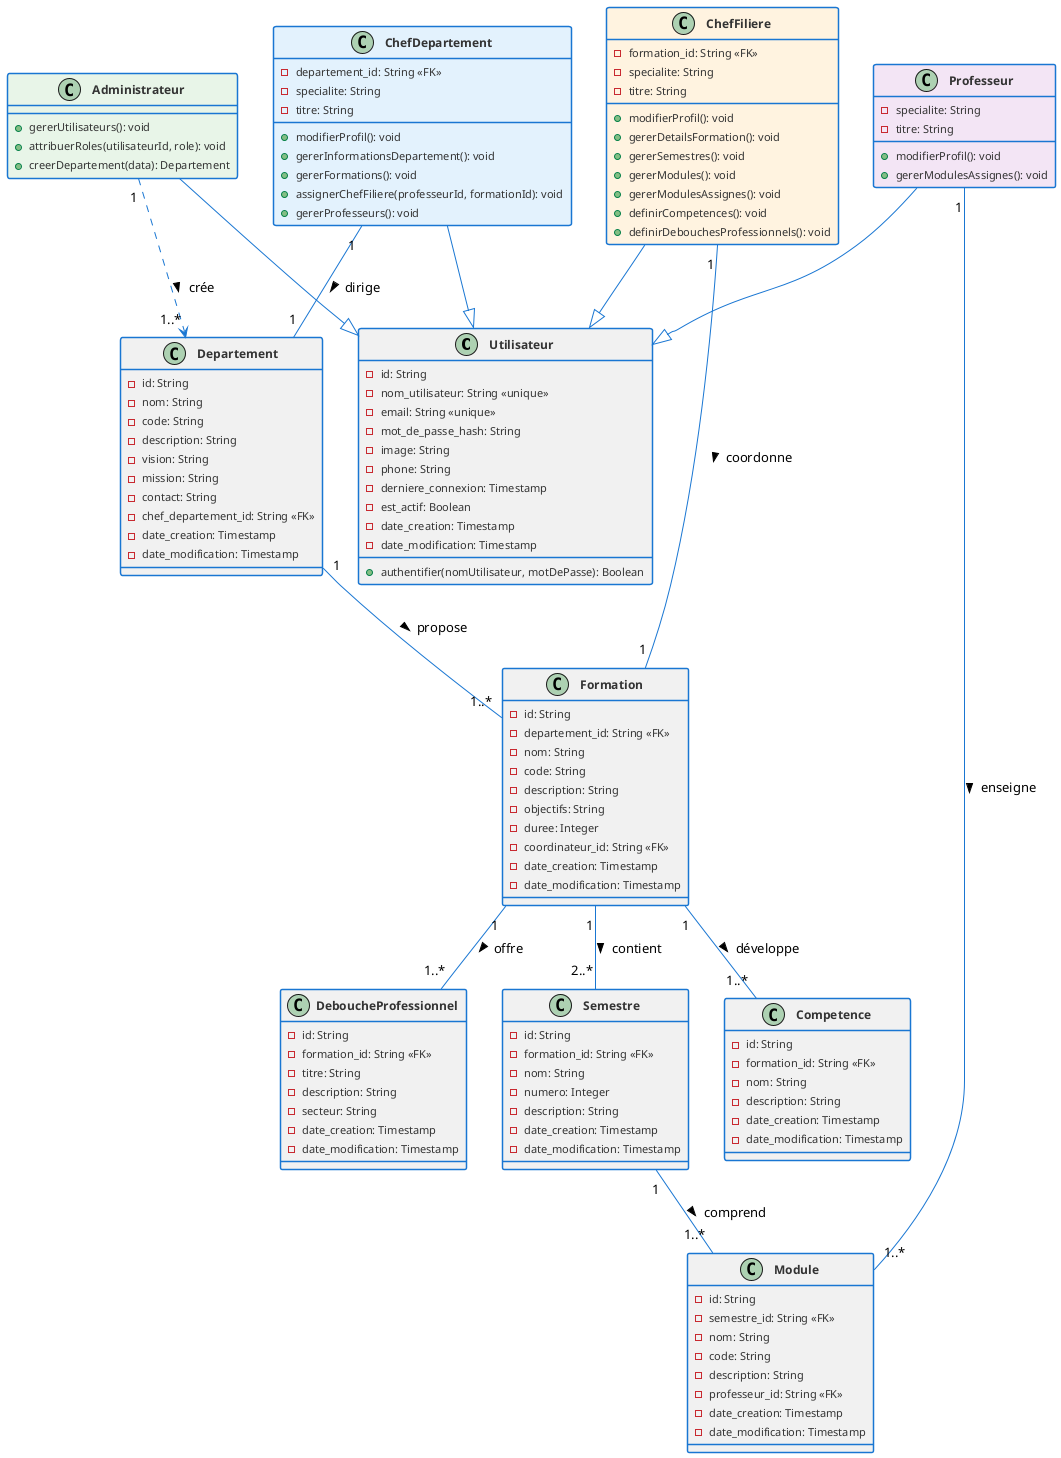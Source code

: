 @startuml Système de Gestion des Départements ENSIAS - Diagramme de Classes

' Styling
!define ENTITY_BG_COLOR #E3F2FD
!define ADMIN_BG_COLOR #E8F5E8
!define CHEF_DEP_BG_COLOR #E3F2FD
!define CHEF_FIL_BG_COLOR #FFF3E0
!define PROF_BG_COLOR #F3E5F5
!define SERVICE_BG_COLOR #ECEFF1

skinparam class {
    ArrowColor #1976D2
    BorderColor #1976D2
    AttributeFontColor #333333
    AttributeFontSize 11
    BorderThickness 1.5
    FontName Arial
    FontSize 12
}

skinparam classFontStyle bold
skinparam backgroundColor white
skinparam shadowing false
skinparam padding 2

' User base class
class Utilisateur {
    -id: String
    -nom_utilisateur: String <<unique>>
    -email: String <<unique>>
    -mot_de_passe_hash: String
    -image: String
    -phone: String
    -derniere_connexion: Timestamp
    -est_actif: Boolean
    -date_creation: Timestamp
    -date_modification: Timestamp
    +authentifier(nomUtilisateur, motDePasse): Boolean
}

' User-specific classes
class Administrateur #E8F5E8 {
    +gererUtilisateurs(): void
    +attribuerRoles(utilisateurId, role): void
    +creerDepartement(data): Departement
}

class ChefDepartement #E3F2FD {
    -departement_id: String <<FK>>
    -specialite: String
    -titre: String
    +modifierProfil(): void
    +gererInformationsDepartement(): void
    +gererFormations(): void
    +assignerChefFiliere(professeurId, formationId): void
    +gererProfesseurs(): void
}

class ChefFiliere #FFF3E0 {
    -formation_id: String <<FK>>
    -specialite: String
    -titre: String
    +modifierProfil(): void
    +gererDetailsFormation(): void
    +gererSemestres(): void
    +gererModules(): void
    +gererModulesAssignes(): void
    +definirCompetences(): void
    +definirDebouchesProfessionnels(): void
}

class Professeur #F3E5F5 {
    -specialite: String
    -titre: String
    +modifierProfil(): void
    +gererModulesAssignes(): void
}

' Core entities
class Departement {
    -id: String
    -nom: String
    -code: String
    -description: String
    -vision: String
    -mission: String
    -contact: String
    -chef_departement_id: String <<FK>>
    -date_creation: Timestamp
    -date_modification: Timestamp
}

class Formation {
    -id: String
    -departement_id: String <<FK>>
    -nom: String
    -code: String
    -description: String
    -objectifs: String
    -duree: Integer
    -coordinateur_id: String <<FK>>
    -date_creation: Timestamp
    -date_modification: Timestamp
}

class Semestre {
    -id: String
    -formation_id: String <<FK>>
    -nom: String
    -numero: Integer
    -description: String
    -date_creation: Timestamp
    -date_modification: Timestamp
}

class Module {
    -id: String
    -semestre_id: String <<FK>>
    -nom: String
    -code: String
    -description: String
    -professeur_id: String <<FK>>
    -date_creation: Timestamp
    -date_modification: Timestamp
}

class Competence {
    -id: String
    -formation_id: String <<FK>>
    -nom: String
    -description: String
    -date_creation: Timestamp
    -date_modification: Timestamp
}

class DeboucheProfessionnel {
    -id: String
    -formation_id: String <<FK>>
    -titre: String
    -description: String
    -secteur: String
    -date_creation: Timestamp
    -date_modification: Timestamp
}

' Inheritance relationships
Administrateur --|> Utilisateur
ChefDepartement --|> Utilisateur
ChefFiliere --|> Utilisateur
Professeur --|> Utilisateur

' Entity relationships
ChefDepartement "1" -- "1" Departement : dirige >
ChefFiliere "1" -- "1" Formation : coordonne >
Professeur "1" -- "1..*" Module : enseigne >

' Admin can create departments
Administrateur "1" ..> "1..*" Departement : crée >

Departement "1" -- "1..*" Formation : propose >
Formation "1" -- "2..*" Semestre : contient >
Formation "1" -- "1..*" Competence : développe >
Formation "1" -- "1..*" DeboucheProfessionnel : offre >
Semestre "1" -- "1..*" Module : comprend >



@enduml